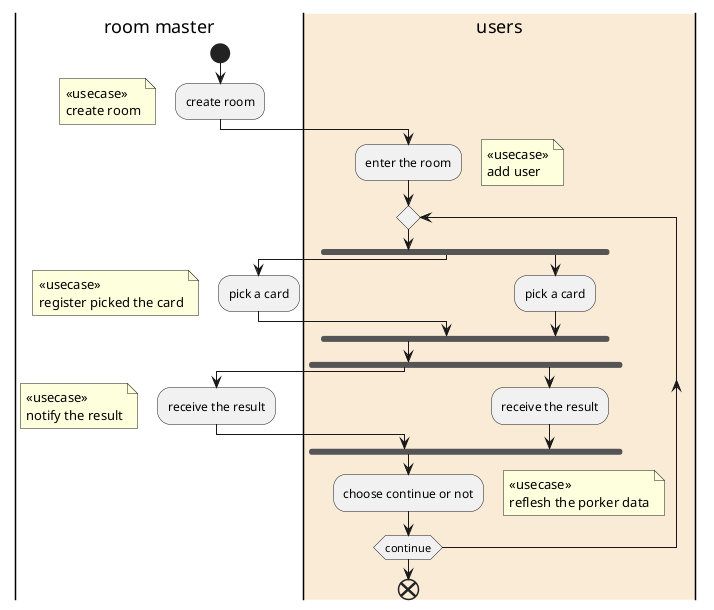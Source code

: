 @startuml
|room master|
start
:create room;
floating note left: <<usecase>>\ncreate room
|#AntiqueWhite|users|
:enter the room;
floating note right:  <<usecase>>\nadd user
repeat
fork
|room master|
:pick a card;
floating note left:  <<usecase>>\nregister picked the card
fork again
|users|
:pick a card;
endfork
fork
|room master|
:receive the result;
floating note left:  <<usecase>>\nnotify the result
fork again
|users|
:receive the result;
end fork
:choose continue or not;
floating note right:  <<usecase>>\nreflesh the porker data
repeatwhile (continue)
end
@enduml